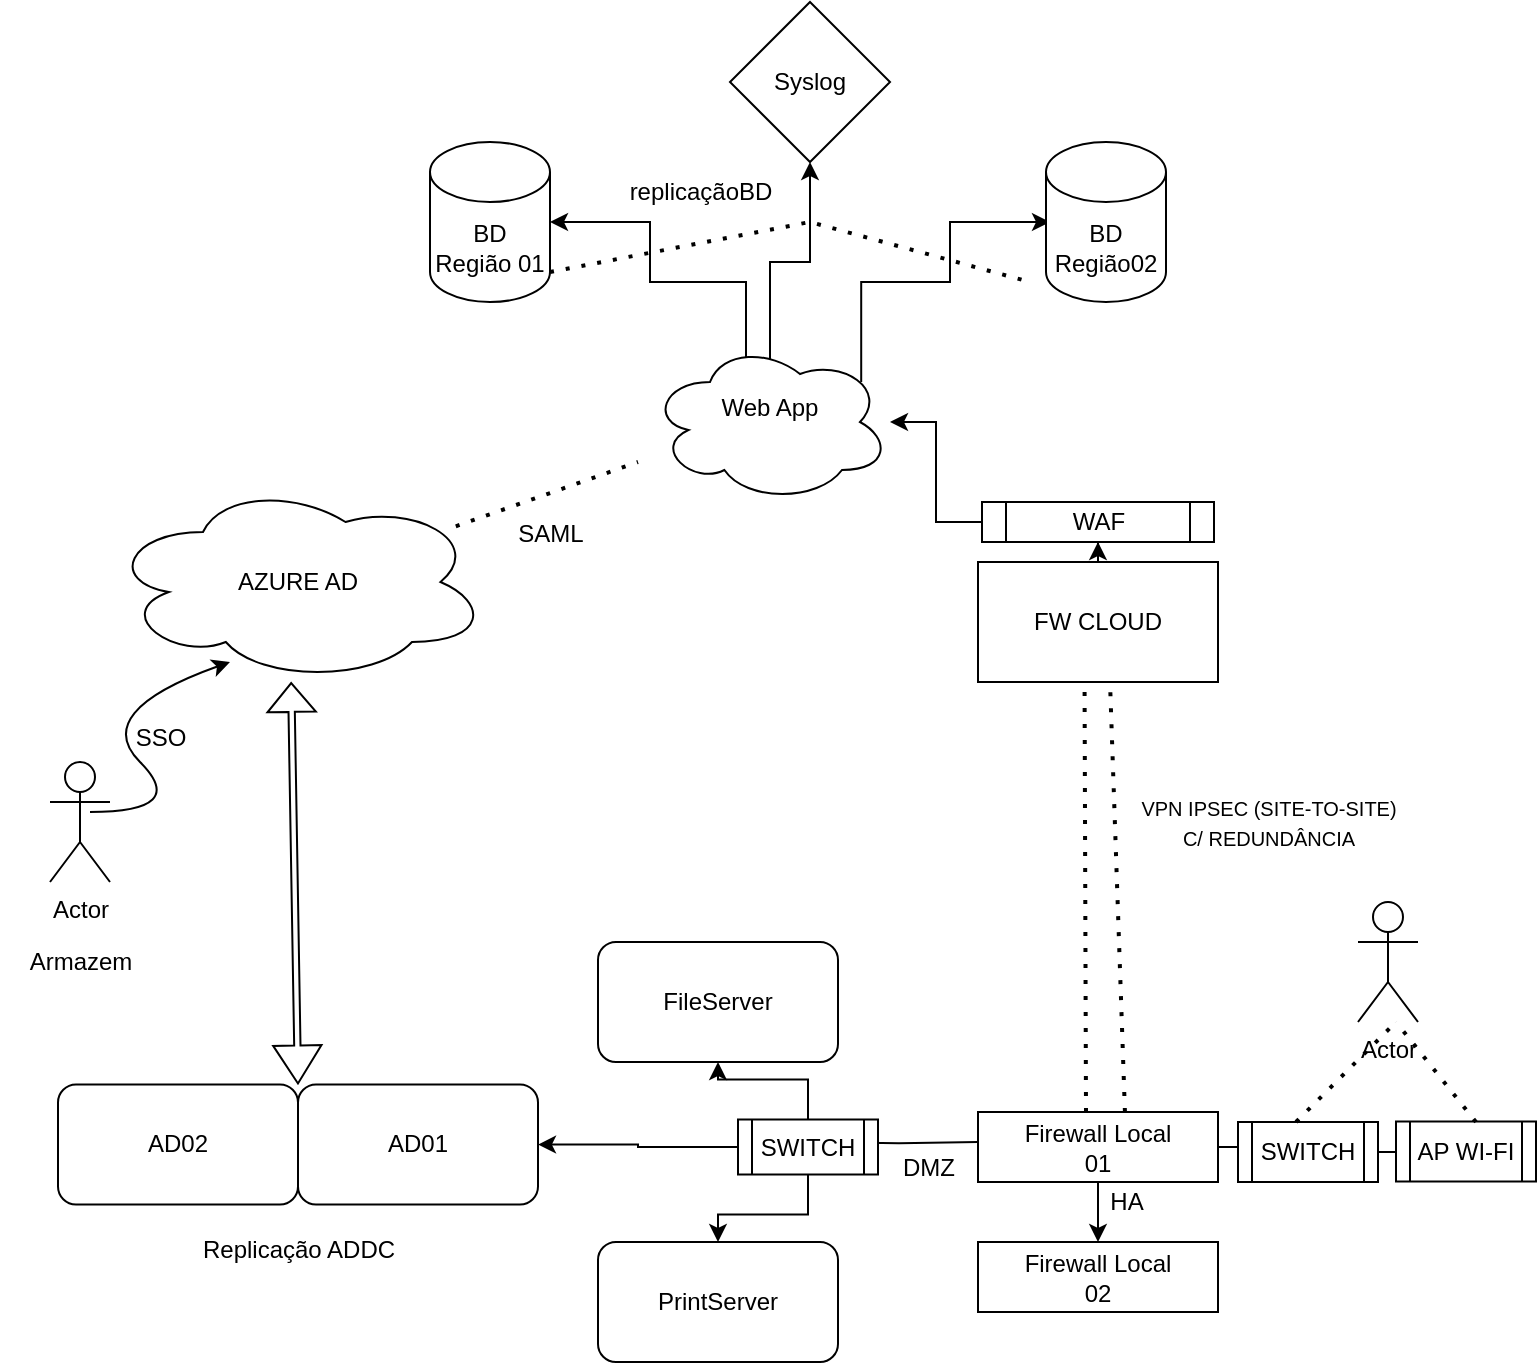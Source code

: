 <mxfile version="24.2.5" type="github">
  <diagram name="Página-1" id="d8SkmouKcEaHcaP6Umkt">
    <mxGraphModel dx="1509" dy="785" grid="1" gridSize="10" guides="1" tooltips="1" connect="1" arrows="1" fold="1" page="1" pageScale="1" pageWidth="827" pageHeight="1169" math="0" shadow="0">
      <root>
        <mxCell id="0" />
        <mxCell id="1" parent="0" />
        <mxCell id="9Ti5IZU4iSi-6DuWkqP7-7" value="" style="edgeStyle=orthogonalEdgeStyle;rounded=0;orthogonalLoop=1;jettySize=auto;html=1;" edge="1" parent="1">
          <mxGeometry relative="1" as="geometry">
            <mxPoint x="504" y="800.053" as="sourcePoint" />
            <mxPoint x="424" y="800" as="targetPoint" />
          </mxGeometry>
        </mxCell>
        <mxCell id="9Ti5IZU4iSi-6DuWkqP7-5" value="&lt;div&gt;HA&lt;/div&gt;" style="text;html=1;align=center;verticalAlign=middle;resizable=0;points=[];autosize=1;strokeColor=none;fillColor=none;" vertex="1" parent="1">
          <mxGeometry x="558" y="815" width="40" height="30" as="geometry" />
        </mxCell>
        <mxCell id="9Ti5IZU4iSi-6DuWkqP7-9" value="&lt;div&gt;DMZ&lt;/div&gt;&lt;div&gt;&lt;br&gt;&lt;/div&gt;" style="text;html=1;align=center;verticalAlign=middle;resizable=0;points=[];autosize=1;strokeColor=none;fillColor=none;" vertex="1" parent="1">
          <mxGeometry x="454" y="800" width="50" height="40" as="geometry" />
        </mxCell>
        <mxCell id="9Ti5IZU4iSi-6DuWkqP7-19" value="" style="edgeStyle=orthogonalEdgeStyle;rounded=0;orthogonalLoop=1;jettySize=auto;html=1;" edge="1" parent="1" source="9Ti5IZU4iSi-6DuWkqP7-11" target="9Ti5IZU4iSi-6DuWkqP7-18">
          <mxGeometry relative="1" as="geometry" />
        </mxCell>
        <mxCell id="9Ti5IZU4iSi-6DuWkqP7-34" value="" style="edgeStyle=orthogonalEdgeStyle;rounded=0;orthogonalLoop=1;jettySize=auto;html=1;" edge="1" parent="1" source="9Ti5IZU4iSi-6DuWkqP7-11" target="9Ti5IZU4iSi-6DuWkqP7-33">
          <mxGeometry relative="1" as="geometry" />
        </mxCell>
        <mxCell id="9Ti5IZU4iSi-6DuWkqP7-36" value="" style="edgeStyle=orthogonalEdgeStyle;rounded=0;orthogonalLoop=1;jettySize=auto;html=1;" edge="1" parent="1" source="9Ti5IZU4iSi-6DuWkqP7-11" target="9Ti5IZU4iSi-6DuWkqP7-35">
          <mxGeometry relative="1" as="geometry" />
        </mxCell>
        <mxCell id="9Ti5IZU4iSi-6DuWkqP7-11" value="SWITCH" style="shape=process;whiteSpace=wrap;html=1;backgroundOutline=1;" vertex="1" parent="1">
          <mxGeometry x="384" y="788.75" width="70" height="27.5" as="geometry" />
        </mxCell>
        <mxCell id="9Ti5IZU4iSi-6DuWkqP7-17" value="" style="edgeStyle=orthogonalEdgeStyle;rounded=0;orthogonalLoop=1;jettySize=auto;html=1;" edge="1" parent="1" source="9Ti5IZU4iSi-6DuWkqP7-12" target="9Ti5IZU4iSi-6DuWkqP7-16">
          <mxGeometry relative="1" as="geometry" />
        </mxCell>
        <mxCell id="9Ti5IZU4iSi-6DuWkqP7-40" value="" style="edgeStyle=orthogonalEdgeStyle;rounded=0;orthogonalLoop=1;jettySize=auto;html=1;" edge="1" parent="1" source="9Ti5IZU4iSi-6DuWkqP7-12" target="9Ti5IZU4iSi-6DuWkqP7-39">
          <mxGeometry relative="1" as="geometry" />
        </mxCell>
        <mxCell id="9Ti5IZU4iSi-6DuWkqP7-12" value="&lt;div&gt;Firewall Local&lt;/div&gt;&lt;div&gt;01&lt;/div&gt;" style="rounded=0;whiteSpace=wrap;html=1;" vertex="1" parent="1">
          <mxGeometry x="504" y="785" width="120" height="35" as="geometry" />
        </mxCell>
        <mxCell id="9Ti5IZU4iSi-6DuWkqP7-16" value="&lt;div&gt;Firewall Local&lt;/div&gt;&lt;div&gt;02&lt;/div&gt;" style="rounded=0;whiteSpace=wrap;html=1;" vertex="1" parent="1">
          <mxGeometry x="504" y="850" width="120" height="35" as="geometry" />
        </mxCell>
        <mxCell id="9Ti5IZU4iSi-6DuWkqP7-18" value="AD01" style="rounded=1;whiteSpace=wrap;html=1;" vertex="1" parent="1">
          <mxGeometry x="164" y="771.25" width="120" height="60" as="geometry" />
        </mxCell>
        <mxCell id="9Ti5IZU4iSi-6DuWkqP7-22" value="&lt;div&gt;AD02&lt;/div&gt;" style="whiteSpace=wrap;html=1;rounded=1;" vertex="1" parent="1">
          <mxGeometry x="44" y="771.25" width="120" height="60" as="geometry" />
        </mxCell>
        <mxCell id="9Ti5IZU4iSi-6DuWkqP7-24" value="&lt;div&gt;Replicação ADDC&lt;/div&gt;" style="text;html=1;align=center;verticalAlign=middle;resizable=0;points=[];autosize=1;strokeColor=none;fillColor=none;" vertex="1" parent="1">
          <mxGeometry x="104" y="838.75" width="120" height="30" as="geometry" />
        </mxCell>
        <mxCell id="9Ti5IZU4iSi-6DuWkqP7-33" value="&lt;div&gt;PrintServer&lt;/div&gt;" style="rounded=1;whiteSpace=wrap;html=1;" vertex="1" parent="1">
          <mxGeometry x="314" y="850" width="120" height="60" as="geometry" />
        </mxCell>
        <mxCell id="9Ti5IZU4iSi-6DuWkqP7-35" value="&lt;div&gt;FileServer&lt;/div&gt;" style="rounded=1;whiteSpace=wrap;html=1;" vertex="1" parent="1">
          <mxGeometry x="314" y="700" width="120" height="60" as="geometry" />
        </mxCell>
        <mxCell id="9Ti5IZU4iSi-6DuWkqP7-42" value="" style="edgeStyle=orthogonalEdgeStyle;rounded=0;orthogonalLoop=1;jettySize=auto;html=1;" edge="1" parent="1" source="9Ti5IZU4iSi-6DuWkqP7-39" target="9Ti5IZU4iSi-6DuWkqP7-41">
          <mxGeometry relative="1" as="geometry" />
        </mxCell>
        <mxCell id="9Ti5IZU4iSi-6DuWkqP7-39" value="SWITCH" style="shape=process;whiteSpace=wrap;html=1;backgroundOutline=1;rounded=0;" vertex="1" parent="1">
          <mxGeometry x="634" y="790" width="70" height="30" as="geometry" />
        </mxCell>
        <mxCell id="9Ti5IZU4iSi-6DuWkqP7-41" value="AP WI-FI" style="shape=process;whiteSpace=wrap;html=1;backgroundOutline=1;rounded=0;" vertex="1" parent="1">
          <mxGeometry x="713" y="789.75" width="70" height="30" as="geometry" />
        </mxCell>
        <mxCell id="9Ti5IZU4iSi-6DuWkqP7-53" value="Actor" style="shape=umlActor;verticalLabelPosition=bottom;verticalAlign=top;html=1;outlineConnect=0;" vertex="1" parent="1">
          <mxGeometry x="694" y="680" width="30" height="60" as="geometry" />
        </mxCell>
        <mxCell id="9Ti5IZU4iSi-6DuWkqP7-55" value="" style="endArrow=none;dashed=1;html=1;dashPattern=1 3;strokeWidth=2;rounded=0;" edge="1" parent="1">
          <mxGeometry width="50" height="50" relative="1" as="geometry">
            <mxPoint x="663" y="790" as="sourcePoint" />
            <mxPoint x="713" y="740" as="targetPoint" />
          </mxGeometry>
        </mxCell>
        <mxCell id="9Ti5IZU4iSi-6DuWkqP7-56" value="" style="endArrow=none;dashed=1;html=1;dashPattern=1 3;strokeWidth=2;rounded=0;" edge="1" parent="1">
          <mxGeometry width="50" height="50" relative="1" as="geometry">
            <mxPoint x="753" y="790" as="sourcePoint" />
            <mxPoint x="713" y="740" as="targetPoint" />
          </mxGeometry>
        </mxCell>
        <mxCell id="9Ti5IZU4iSi-6DuWkqP7-59" value="" style="shape=flexArrow;endArrow=classic;startArrow=classic;html=1;rounded=0;width=3.158;endSize=4.484;" edge="1" parent="1">
          <mxGeometry width="100" height="100" relative="1" as="geometry">
            <mxPoint x="164" y="771.25" as="sourcePoint" />
            <mxPoint x="160.58" y="570" as="targetPoint" />
          </mxGeometry>
        </mxCell>
        <mxCell id="9Ti5IZU4iSi-6DuWkqP7-60" value="&lt;div&gt;AZURE AD&lt;/div&gt;" style="ellipse;shape=cloud;whiteSpace=wrap;html=1;" vertex="1" parent="1">
          <mxGeometry x="69" y="470" width="190" height="100" as="geometry" />
        </mxCell>
        <mxCell id="9Ti5IZU4iSi-6DuWkqP7-63" value="Actor" style="shape=umlActor;verticalLabelPosition=bottom;verticalAlign=top;html=1;outlineConnect=0;" vertex="1" parent="1">
          <mxGeometry x="40" y="610" width="30" height="60" as="geometry" />
        </mxCell>
        <mxCell id="9Ti5IZU4iSi-6DuWkqP7-64" value="&lt;div&gt;Armazem&lt;/div&gt;" style="text;html=1;align=center;verticalAlign=middle;resizable=0;points=[];autosize=1;strokeColor=none;fillColor=none;" vertex="1" parent="1">
          <mxGeometry x="15" y="695" width="80" height="30" as="geometry" />
        </mxCell>
        <mxCell id="9Ti5IZU4iSi-6DuWkqP7-65" value="" style="curved=1;endArrow=classic;html=1;rounded=0;entryX=0.321;entryY=0.9;entryDx=0;entryDy=0;entryPerimeter=0;" edge="1" parent="1" target="9Ti5IZU4iSi-6DuWkqP7-60">
          <mxGeometry width="50" height="50" relative="1" as="geometry">
            <mxPoint x="60" y="635" as="sourcePoint" />
            <mxPoint x="110" y="585" as="targetPoint" />
            <Array as="points">
              <mxPoint x="110" y="635" />
              <mxPoint x="60" y="585" />
            </Array>
          </mxGeometry>
        </mxCell>
        <mxCell id="9Ti5IZU4iSi-6DuWkqP7-66" value="&lt;div&gt;SSO&lt;/div&gt;&lt;div&gt;&lt;br&gt;&lt;/div&gt;" style="text;html=1;align=center;verticalAlign=middle;resizable=0;points=[];autosize=1;strokeColor=none;fillColor=none;" vertex="1" parent="1">
          <mxGeometry x="70" y="585" width="50" height="40" as="geometry" />
        </mxCell>
        <mxCell id="9Ti5IZU4iSi-6DuWkqP7-68" value="" style="endArrow=none;dashed=1;html=1;dashPattern=1 3;strokeWidth=2;rounded=0;entryX=0.444;entryY=1.013;entryDx=0;entryDy=0;entryPerimeter=0;" edge="1" parent="1">
          <mxGeometry width="50" height="50" relative="1" as="geometry">
            <mxPoint x="558" y="785" as="sourcePoint" />
            <mxPoint x="557.28" y="570.78" as="targetPoint" />
          </mxGeometry>
        </mxCell>
        <mxCell id="9Ti5IZU4iSi-6DuWkqP7-74" value="" style="edgeStyle=orthogonalEdgeStyle;rounded=0;orthogonalLoop=1;jettySize=auto;html=1;" edge="1" parent="1">
          <mxGeometry relative="1" as="geometry">
            <mxPoint x="564.053" y="570" as="sourcePoint" />
            <mxPoint x="564" y="570" as="targetPoint" />
          </mxGeometry>
        </mxCell>
        <mxCell id="9Ti5IZU4iSi-6DuWkqP7-79" value="" style="endArrow=none;dashed=1;html=1;dashPattern=1 3;strokeWidth=2;rounded=0;" edge="1" parent="1">
          <mxGeometry width="50" height="50" relative="1" as="geometry">
            <mxPoint x="577.47" y="785" as="sourcePoint" />
            <mxPoint x="570" y="570" as="targetPoint" />
          </mxGeometry>
        </mxCell>
        <mxCell id="9Ti5IZU4iSi-6DuWkqP7-87" value="" style="edgeStyle=orthogonalEdgeStyle;rounded=0;orthogonalLoop=1;jettySize=auto;html=1;" edge="1" parent="1" source="9Ti5IZU4iSi-6DuWkqP7-82" target="9Ti5IZU4iSi-6DuWkqP7-86">
          <mxGeometry relative="1" as="geometry" />
        </mxCell>
        <mxCell id="9Ti5IZU4iSi-6DuWkqP7-82" value="&lt;div&gt;FW CLOUD&lt;/div&gt;" style="rounded=0;whiteSpace=wrap;html=1;" vertex="1" parent="1">
          <mxGeometry x="504" y="510" width="120" height="60" as="geometry" />
        </mxCell>
        <mxCell id="9Ti5IZU4iSi-6DuWkqP7-83" value="&lt;div&gt;&lt;font size=&quot;1&quot;&gt;VPN IPSEC (SITE-TO-SITE)&lt;/font&gt;&lt;/div&gt;&lt;div&gt;&lt;font size=&quot;1&quot;&gt;C/ REDUNDÂNCIA&lt;/font&gt;&lt;/div&gt;" style="text;html=1;align=center;verticalAlign=middle;resizable=0;points=[];autosize=1;strokeColor=none;fillColor=none;" vertex="1" parent="1">
          <mxGeometry x="569" y="620" width="160" height="40" as="geometry" />
        </mxCell>
        <mxCell id="9Ti5IZU4iSi-6DuWkqP7-89" value="" style="edgeStyle=orthogonalEdgeStyle;rounded=0;orthogonalLoop=1;jettySize=auto;html=1;" edge="1" parent="1" source="9Ti5IZU4iSi-6DuWkqP7-86" target="9Ti5IZU4iSi-6DuWkqP7-88">
          <mxGeometry relative="1" as="geometry" />
        </mxCell>
        <mxCell id="9Ti5IZU4iSi-6DuWkqP7-86" value="&lt;div&gt;WAF&lt;/div&gt;" style="shape=process;whiteSpace=wrap;html=1;backgroundOutline=1;rounded=0;" vertex="1" parent="1">
          <mxGeometry x="506" y="480" width="116" height="20" as="geometry" />
        </mxCell>
        <mxCell id="9Ti5IZU4iSi-6DuWkqP7-98" style="edgeStyle=orthogonalEdgeStyle;rounded=0;orthogonalLoop=1;jettySize=auto;html=1;exitX=0.4;exitY=0.1;exitDx=0;exitDy=0;exitPerimeter=0;" edge="1" parent="1" source="9Ti5IZU4iSi-6DuWkqP7-88">
          <mxGeometry relative="1" as="geometry">
            <mxPoint x="290" y="340" as="targetPoint" />
            <Array as="points">
              <mxPoint x="388" y="370" />
              <mxPoint x="340" y="370" />
            </Array>
          </mxGeometry>
        </mxCell>
        <mxCell id="9Ti5IZU4iSi-6DuWkqP7-100" style="edgeStyle=orthogonalEdgeStyle;rounded=0;orthogonalLoop=1;jettySize=auto;html=1;exitX=0.88;exitY=0.25;exitDx=0;exitDy=0;exitPerimeter=0;" edge="1" parent="1" source="9Ti5IZU4iSi-6DuWkqP7-88">
          <mxGeometry relative="1" as="geometry">
            <mxPoint x="540" y="340" as="targetPoint" />
            <Array as="points">
              <mxPoint x="446" y="370" />
              <mxPoint x="490" y="370" />
              <mxPoint x="490" y="340" />
            </Array>
          </mxGeometry>
        </mxCell>
        <mxCell id="9Ti5IZU4iSi-6DuWkqP7-103" value="" style="edgeStyle=orthogonalEdgeStyle;rounded=0;orthogonalLoop=1;jettySize=auto;html=1;exitX=0.625;exitY=0.2;exitDx=0;exitDy=0;exitPerimeter=0;" edge="1" parent="1" source="9Ti5IZU4iSi-6DuWkqP7-88" target="9Ti5IZU4iSi-6DuWkqP7-102">
          <mxGeometry relative="1" as="geometry">
            <Array as="points">
              <mxPoint x="400" y="416" />
              <mxPoint x="400" y="360" />
              <mxPoint x="420" y="360" />
            </Array>
          </mxGeometry>
        </mxCell>
        <mxCell id="9Ti5IZU4iSi-6DuWkqP7-88" value="&lt;div&gt;Web App&lt;/div&gt;&lt;div&gt;&lt;br&gt;&lt;/div&gt;" style="ellipse;shape=cloud;whiteSpace=wrap;html=1;rounded=0;" vertex="1" parent="1">
          <mxGeometry x="340" y="400" width="120" height="80" as="geometry" />
        </mxCell>
        <mxCell id="9Ti5IZU4iSi-6DuWkqP7-90" value="" style="endArrow=none;dashed=1;html=1;dashPattern=1 3;strokeWidth=2;rounded=0;" edge="1" parent="1" source="9Ti5IZU4iSi-6DuWkqP7-60">
          <mxGeometry width="50" height="50" relative="1" as="geometry">
            <mxPoint x="284" y="510" as="sourcePoint" />
            <mxPoint x="334" y="460" as="targetPoint" />
          </mxGeometry>
        </mxCell>
        <mxCell id="9Ti5IZU4iSi-6DuWkqP7-91" value="&lt;div&gt;SAML&lt;/div&gt;&lt;div&gt;&lt;br&gt;&lt;/div&gt;" style="text;html=1;align=center;verticalAlign=middle;resizable=0;points=[];autosize=1;strokeColor=none;fillColor=none;" vertex="1" parent="1">
          <mxGeometry x="265" y="483" width="50" height="40" as="geometry" />
        </mxCell>
        <mxCell id="9Ti5IZU4iSi-6DuWkqP7-99" value="&lt;div&gt;BD Região 01&lt;/div&gt;" style="shape=cylinder3;whiteSpace=wrap;html=1;boundedLbl=1;backgroundOutline=1;size=15;" vertex="1" parent="1">
          <mxGeometry x="230" y="300" width="60" height="80" as="geometry" />
        </mxCell>
        <mxCell id="9Ti5IZU4iSi-6DuWkqP7-101" value="&lt;div&gt;BD Região02&lt;/div&gt;" style="shape=cylinder3;whiteSpace=wrap;html=1;boundedLbl=1;backgroundOutline=1;size=15;" vertex="1" parent="1">
          <mxGeometry x="538" y="300" width="60" height="80" as="geometry" />
        </mxCell>
        <mxCell id="9Ti5IZU4iSi-6DuWkqP7-102" value="&lt;div&gt;Syslog&lt;/div&gt;" style="rhombus;whiteSpace=wrap;html=1;rounded=0;" vertex="1" parent="1">
          <mxGeometry x="380" y="230" width="80" height="80" as="geometry" />
        </mxCell>
        <mxCell id="9Ti5IZU4iSi-6DuWkqP7-105" value="" style="endArrow=none;dashed=1;html=1;dashPattern=1 3;strokeWidth=2;rounded=0;exitX=1;exitY=1;exitDx=0;exitDy=-15;exitPerimeter=0;" edge="1" parent="1" source="9Ti5IZU4iSi-6DuWkqP7-99">
          <mxGeometry width="50" height="50" relative="1" as="geometry">
            <mxPoint x="380" y="390" as="sourcePoint" />
            <mxPoint x="530" y="370" as="targetPoint" />
            <Array as="points">
              <mxPoint x="420" y="340" />
            </Array>
          </mxGeometry>
        </mxCell>
        <mxCell id="9Ti5IZU4iSi-6DuWkqP7-106" value="&lt;div&gt;replicaçãoBD&lt;/div&gt;" style="text;html=1;align=center;verticalAlign=middle;resizable=0;points=[];autosize=1;strokeColor=none;fillColor=none;" vertex="1" parent="1">
          <mxGeometry x="315" y="310" width="100" height="30" as="geometry" />
        </mxCell>
      </root>
    </mxGraphModel>
  </diagram>
</mxfile>

